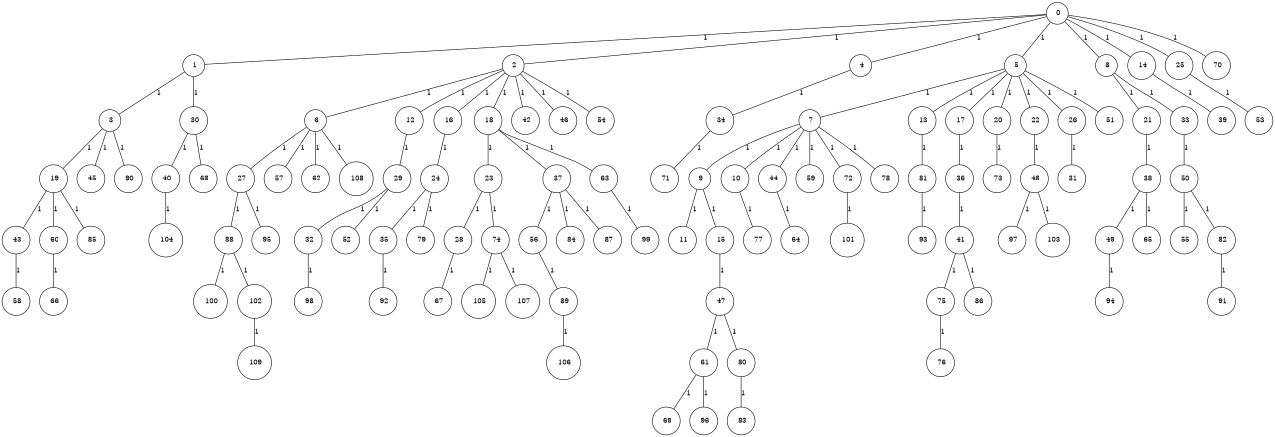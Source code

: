 graph G {
size="8.5,11;"
ratio = "expand;"
fixedsize="true;"
overlap="scale;"
node[shape=circle,width=.12,hight=.12,fontsize=12]
edge[fontsize=12]

0[label=" 0" color=black, pos="0.98482131,1.4237931!"];
1[label=" 1" color=black, pos="2.243233,0.69287789!"];
2[label=" 2" color=black, pos="2.8314402,1.8367691!"];
3[label=" 3" color=black, pos="2.7909123,0.09657227!"];
4[label=" 4" color=black, pos="0.41794407,0.51051951!"];
5[label=" 5" color=black, pos="2.7607135,2.7680785!"];
6[label=" 6" color=black, pos="0.26273771,1.6479294!"];
7[label=" 7" color=black, pos="2.9548677,0.44590064!"];
8[label=" 8" color=black, pos="1.8132606,0.12551102!"];
9[label=" 9" color=black, pos="0.083565473,0.59626739!"];
10[label=" 10" color=black, pos="1.2990752,0.33516045!"];
11[label=" 11" color=black, pos="1.720349,0.73160292!"];
12[label=" 12" color=black, pos="2.2372686,2.765832!"];
13[label=" 13" color=black, pos="0.358171,0.071257709!"];
14[label=" 14" color=black, pos="2.4303815,0.59407627!"];
15[label=" 15" color=black, pos="0.2423431,0.32493822!"];
16[label=" 16" color=black, pos="0.90967063,2.1120973!"];
17[label=" 17" color=black, pos="1.2688382,2.9082418!"];
18[label=" 18" color=black, pos="0.14140116,1.6579009!"];
19[label=" 19" color=black, pos="0.67513497,1.0000432!"];
20[label=" 20" color=black, pos="2.6316262,0.91038573!"];
21[label=" 21" color=black, pos="1.2997857,1.6107059!"];
22[label=" 22" color=black, pos="2.7008305,1.1154164!"];
23[label=" 23" color=black, pos="1.2447591,1.9987773!"];
24[label=" 24" color=black, pos="0.89080389,1.1476658!"];
25[label=" 25" color=black, pos="0.81923938,2.7275554!"];
26[label=" 26" color=black, pos="0.29930989,0.8223907!"];
27[label=" 27" color=black, pos="0.77496005,0.88684845!"];
28[label=" 28" color=black, pos="2.5883091,1.3963835!"];
29[label=" 29" color=black, pos="1.7788776,0.61826208!"];
30[label=" 30" color=black, pos="0.21187163,0.42288179!"];
31[label=" 31" color=black, pos="0.17403316,0.61106047!"];
32[label=" 32" color=black, pos="0.53253377,0.2244791!"];
33[label=" 33" color=black, pos="2.8146339,0.3124137!"];
34[label=" 34" color=black, pos="2.3374908,2.0883887!"];
35[label=" 35" color=black, pos="0.95723832,0.51903707!"];
36[label=" 36" color=black, pos="1.7724713,2.4336423!"];
37[label=" 37" color=black, pos="1.92251,0.031057124!"];
38[label=" 38" color=black, pos="1.7855829,1.5910123!"];
39[label=" 39" color=black, pos="0.87559802,2.0244531!"];
40[label=" 40" color=black, pos="1.9607991,2.759905!"];
41[label=" 41" color=black, pos="0.20096671,1.8893769!"];
42[label=" 42" color=black, pos="0.20712305,2.6509083!"];
43[label=" 43" color=black, pos="1.9530027,0.70990883!"];
44[label=" 44" color=black, pos="0.08536589,0.27682304!"];
45[label=" 45" color=black, pos="2.1954555,0.14225748!"];
46[label=" 46" color=black, pos="1.7618191,2.9406545!"];
47[label=" 47" color=black, pos="2.9353426,2.0455489!"];
48[label=" 48" color=black, pos="2.2140398,2.6715748!"];
49[label=" 49" color=black, pos="0.87777249,0.95346401!"];
50[label=" 50" color=black, pos="2.5387173,2.2492569!"];
51[label=" 51" color=black, pos="2.7743176,0.21719411!"];
52[label=" 52" color=black, pos="1.1027169,2.8675594!"];
53[label=" 53" color=black, pos="1.8018973,1.2792109!"];
54[label=" 54" color=black, pos="1.7430867,1.2011335!"];
55[label=" 55" color=black, pos="1.184973,2.5745711!"];
56[label=" 56" color=black, pos="0.052136219,0.81401939!"];
57[label=" 57" color=black, pos="2.8070976,0.014804259!"];
58[label=" 58" color=black, pos="1.3718557,0.83753494!"];
59[label=" 59" color=black, pos="1.2232269,2.0058568!"];
60[label=" 60" color=black, pos="1.5487462,1.6241163!"];
61[label=" 61" color=black, pos="2.883233,0.9143599!"];
62[label=" 62" color=black, pos="2.1231925,2.304749!"];
63[label=" 63" color=black, pos="2.3621758,1.7071784!"];
64[label=" 64" color=black, pos="0.12546596,0.34422068!"];
65[label=" 65" color=black, pos="1.2886812,0.27837846!"];
66[label=" 66" color=black, pos="2.6230861,0.80671012!"];
67[label=" 67" color=black, pos="2.1706424,0.17225687!"];
68[label=" 68" color=black, pos="0.68598305,0.070032151!"];
69[label=" 69" color=black, pos="1.6997003,2.1955357!"];
70[label=" 70" color=black, pos="1.0998854,1.1310583!"];
71[label=" 71" color=black, pos="1.3796048,1.8763731!"];
72[label=" 72" color=black, pos="0.35943447,0.43763432!"];
73[label=" 73" color=black, pos="2.5796188,1.3086525!"];
74[label=" 74" color=black, pos="1.8319262,0.049017943!"];
75[label=" 75" color=black, pos="0.9279295,0.72195726!"];
76[label=" 76" color=black, pos="2.0176479,2.1831286!"];
77[label=" 77" color=black, pos="0.77638146,0.54024099!"];
78[label=" 78" color=black, pos="1.878949,1.3383281!"];
79[label=" 79" color=black, pos="0.50953601,0.76362459!"];
80[label=" 80" color=black, pos="0.43529504,2.5170861!"];
81[label=" 81" color=black, pos="0.9172717,2.2176187!"];
82[label=" 82" color=black, pos="2.9411012,0.7517665!"];
83[label=" 83" color=black, pos="0.48791147,1.4829432!"];
84[label=" 84" color=black, pos="0.26571317,2.2229076!"];
85[label=" 85" color=black, pos="0.044736155,2.9183615!"];
86[label=" 86" color=black, pos="0.43444789,0.18223903!"];
87[label=" 87" color=black, pos="1.4713908,0.81295438!"];
88[label=" 88" color=black, pos="1.1471225,0.92159965!"];
89[label=" 89" color=black, pos="0.15577908,2.8135921!"];
90[label=" 90" color=black, pos="2.405855,2.965911!"];
91[label=" 91" color=black, pos="1.0390824,0.3993259!"];
92[label=" 92" color=black, pos="0.11492606,0.34689017!"];
93[label=" 93" color=black, pos="0.38538208,2.0833474!"];
94[label=" 94" color=black, pos="2.5219413,0.76381388!"];
95[label=" 95" color=black, pos="0.21145006,1.9000179!"];
96[label=" 96" color=black, pos="1.9068087,1.4229668!"];
97[label=" 97" color=black, pos="1.9608359,1.1594681!"];
98[label=" 98" color=black, pos="0.80191754,0.26045744!"];
99[label=" 99" color=black, pos="1.5742333,1.1457954!"];
100[label=" 100" color=black, pos="0.28201683,1.8488216!"];
101[label=" 101" color=black, pos="0.75793731,1.4872289!"];
102[label=" 102" color=black, pos="0.19775543,2.2732107!"];
103[label=" 103" color=black, pos="1.827811,2.7677781!"];
104[label=" 104" color=black, pos="2.9948461,1.7972076!"];
105[label=" 105" color=black, pos="1.4273038,1.322373!"];
106[label=" 106" color=black, pos="0.082054792,1.0702213!"];
107[label=" 107" color=black, pos="0.24261373,1.3454475!"];
108[label=" 108" color=black, pos="1.7087023,2.1920295!"];
109[label=" 109" color=black, pos="2.126438,2.7465182!"];
0--1[label="1"]
0--2[label="1"]
0--4[label="1"]
0--5[label="1"]
0--8[label="1"]
0--14[label="1"]
0--25[label="1"]
0--70[label="1"]
1--3[label="1"]
1--30[label="1"]
2--6[label="1"]
2--12[label="1"]
2--16[label="1"]
2--18[label="1"]
2--42[label="1"]
2--46[label="1"]
2--54[label="1"]
3--19[label="1"]
3--45[label="1"]
3--90[label="1"]
4--34[label="1"]
5--7[label="1"]
5--13[label="1"]
5--17[label="1"]
5--20[label="1"]
5--22[label="1"]
5--26[label="1"]
5--51[label="1"]
6--27[label="1"]
6--57[label="1"]
6--62[label="1"]
6--108[label="1"]
7--9[label="1"]
7--10[label="1"]
7--44[label="1"]
7--59[label="1"]
7--72[label="1"]
7--78[label="1"]
8--21[label="1"]
8--33[label="1"]
9--11[label="1"]
9--15[label="1"]
10--77[label="1"]
12--29[label="1"]
13--81[label="1"]
14--39[label="1"]
15--47[label="1"]
16--24[label="1"]
17--36[label="1"]
18--23[label="1"]
18--37[label="1"]
18--63[label="1"]
19--43[label="1"]
19--60[label="1"]
19--85[label="1"]
20--73[label="1"]
21--38[label="1"]
22--48[label="1"]
23--28[label="1"]
23--74[label="1"]
24--35[label="1"]
24--79[label="1"]
25--53[label="1"]
26--31[label="1"]
27--88[label="1"]
27--95[label="1"]
28--67[label="1"]
29--32[label="1"]
29--52[label="1"]
30--40[label="1"]
30--68[label="1"]
32--98[label="1"]
33--50[label="1"]
34--71[label="1"]
35--92[label="1"]
36--41[label="1"]
37--56[label="1"]
37--84[label="1"]
37--87[label="1"]
38--49[label="1"]
38--65[label="1"]
40--104[label="1"]
41--75[label="1"]
41--86[label="1"]
43--58[label="1"]
44--64[label="1"]
47--61[label="1"]
47--80[label="1"]
48--97[label="1"]
48--103[label="1"]
49--94[label="1"]
50--55[label="1"]
50--82[label="1"]
56--89[label="1"]
60--66[label="1"]
61--69[label="1"]
61--96[label="1"]
63--99[label="1"]
72--101[label="1"]
74--105[label="1"]
74--107[label="1"]
75--76[label="1"]
80--83[label="1"]
81--93[label="1"]
82--91[label="1"]
88--100[label="1"]
88--102[label="1"]
89--106[label="1"]
102--109[label="1"]

}

